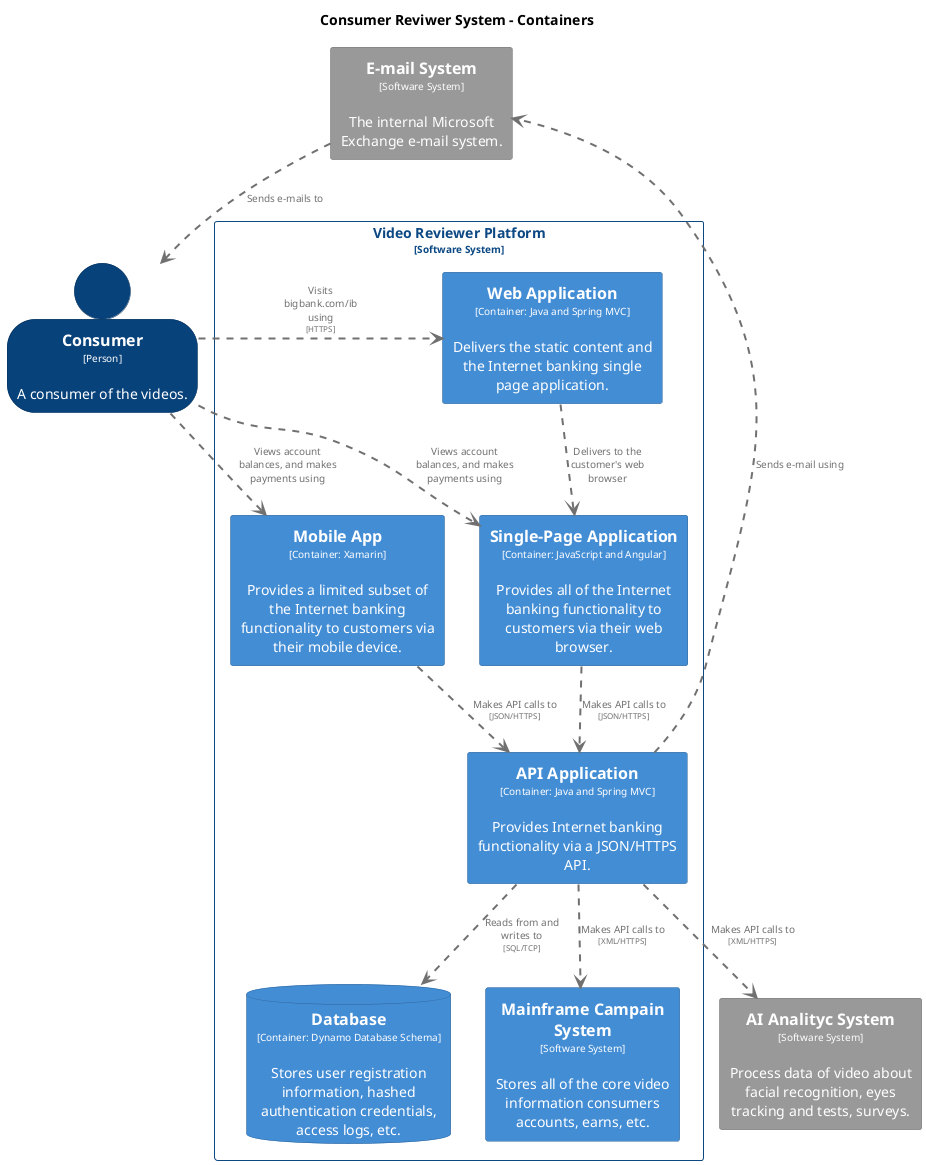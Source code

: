 
@startuml
set separator none
title Consumer Reviwer System - Containers

top to bottom direction

skinparam {
  arrowFontSize 10
  defaultTextAlignment center
  wrapWidth 200
  maxMessageSize 100
}

hide stereotype

skinparam rectangle<<PlayPlaformSystem.APIApplication>> {
  BackgroundColor #438dd5
  FontColor #ffffff
  BorderColor #2e6295
  shadowing false
}
skinparam database<<PlayPlaformSystem.Database>> {
  BackgroundColor #438dd5
  FontColor #ffffff
  BorderColor #2e6295
  shadowing false
}
skinparam rectangle<<EmailSystem>> {
  BackgroundColor #999999
  FontColor #ffffff
  BorderColor #6b6b6b
  shadowing false
}
skinparam rectangle<<MainframeCampainSystem>> {
  BackgroundColor #438dd5
  FontColor #ffffff
  BorderColor #2e6295
  shadowing false
}
skinparam rectangle<<MainframeAISystem>> {
  BackgroundColor #999999
  FontColor #ffffff
  BorderColor #6b6b6b
  shadowing false
}
skinparam rectangle<<PlayPlaformSystem.MobileApp>> {
  BackgroundColor #438dd5
  FontColor #ffffff
  BorderColor #2e6295
  shadowing false
}
skinparam person<<ConsumerPlatformSystem>> {
  BackgroundColor #08427b
  FontColor #ffffff
  BorderColor #052e56
  shadowing false
}
skinparam rectangle<<PlayPlaformSystem.SinglePageApplication>> {
  BackgroundColor #438dd5
  FontColor #ffffff
  BorderColor #2e6295
  shadowing false
}
skinparam rectangle<<PlayPlaformSystem.WebApplication>> {
  BackgroundColor #438dd5
  FontColor #ffffff
  BorderColor #2e6295
  shadowing false
}
skinparam rectangle<<PlayPlaformSystem>> {
  BorderColor #0b4884
  FontColor #0b4884
  shadowing false
}

person "==Consumer\n<size:10>[Person]</size>\n\nA consumer of the videos." <<ConsumerPlatformSystem>> as ConsumerPlatformSystem
rectangle "==E-mail System\n<size:10>[Software System]</size>\n\nThe internal Microsoft Exchange e-mail system." <<EmailSystem>> as EmailSystem
rectangle "==AI Analityc System\n<size:10>[Software System]</size>\n\nProcess data of video about facial recognition, eyes tracking and tests, surveys." <<MainframeAISystem>> as MainframeAISystem

rectangle "Video Reviewer Platform\n<size:10>[Software System]</size>" <<PlayPlaformSystem>> {
  rectangle "==Web Application\n<size:10>[Container: Java and Spring MVC]</size>\n\nDelivers the static content and the Internet banking single page application." <<PlayPlaformSystem.WebApplication>> as PlayPlaformSystem.WebApplication
  rectangle "==API Application\n<size:10>[Container: Java and Spring MVC]</size>\n\nProvides Internet banking functionality via a JSON/HTTPS API." <<PlayPlaformSystem.APIApplication>> as PlayPlaformSystem.APIApplication
  database "==Database\n<size:10>[Container: Dynamo Database Schema]</size>\n\nStores user registration information, hashed authentication credentials, access logs, etc." <<PlayPlaformSystem.Database>> as PlayPlaformSystem.Database
  rectangle "==Single-Page Application\n<size:10>[Container: JavaScript and Angular]</size>\n\nProvides all of the Internet banking functionality to customers via their web browser." <<PlayPlaformSystem.SinglePageApplication>> as PlayPlaformSystem.SinglePageApplication
  rectangle "==Mobile App\n<size:10>[Container: Xamarin]</size>\n\nProvides a limited subset of the Internet banking functionality to customers via their mobile device." <<PlayPlaformSystem.MobileApp>> as PlayPlaformSystem.MobileApp
  rectangle "==Mainframe Campain System\n<size:10>[Software System]</size>\n\nStores all of the core video information consumers accounts, earns, etc." <<MainframeCampainSystem>> as MainframeCampainSystem
}

EmailSystem .[#707070,thickness=2].> ConsumerPlatformSystem : "<color:#707070>Sends e-mails to"
ConsumerPlatformSystem .[#707070,thickness=2].> PlayPlaformSystem.WebApplication : "<color:#707070>Visits bigbank.com/ib using\n<color:#707070><size:8>[HTTPS]</size>"
ConsumerPlatformSystem .[#707070,thickness=2].> PlayPlaformSystem.SinglePageApplication : "<color:#707070>Views account balances, and makes payments using"
ConsumerPlatformSystem .[#707070,thickness=2].> PlayPlaformSystem.MobileApp : "<color:#707070>Views account balances, and makes payments using"
PlayPlaformSystem.WebApplication .[#707070,thickness=2].> PlayPlaformSystem.SinglePageApplication : "<color:#707070>Delivers to the customer's web browser"
PlayPlaformSystem.SinglePageApplication .[#707070,thickness=2].> PlayPlaformSystem.APIApplication : "<color:#707070>Makes API calls to\n<color:#707070><size:8>[JSON/HTTPS]</size>"
PlayPlaformSystem.MobileApp .[#707070,thickness=2].> PlayPlaformSystem.APIApplication : "<color:#707070>Makes API calls to\n<color:#707070><size:8>[JSON/HTTPS]</size>"
PlayPlaformSystem.APIApplication .[#707070,thickness=2].> PlayPlaformSystem.Database : "<color:#707070>Reads from and writes to\n<color:#707070><size:8>[SQL/TCP]</size>"
PlayPlaformSystem.APIApplication .[#707070,thickness=2].> MainframeCampainSystem : "<color:#707070>Makes API calls to\n<color:#707070><size:8>[XML/HTTPS]</size>"
PlayPlaformSystem.APIApplication .[#707070,thickness=2].> EmailSystem : "<color:#707070>Sends e-mail using"
PlayPlaformSystem.APIApplication .[#707070,thickness=2].> MainframeAISystem : "<color:#707070>Makes API calls to\n<color:#707070><size:8>[XML/HTTPS]</size>"

@enduml